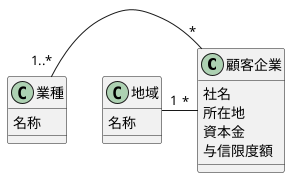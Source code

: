 @startuml
class 顧客企業 {
    社名
    所在地
    資本金
    与信限度額
}

class 業種 {
    名称
}

class 地域 {
    名称
}

業種 "1..*"-"*" 顧客企業
地域 "1"-"*" 顧客企業
@enduml